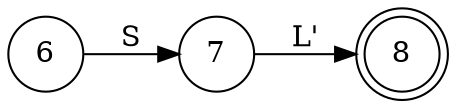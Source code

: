 

digraph L {
    rankdir=LR;
    // L -> S L'
    6 [shape=circle, label="6"];
    7 [shape=circle, label="7"];
    8 [shape=doublecircle, label="8"];

    6 -> 7 [label="S"];
    7 -> 8 [label="L'"];
}